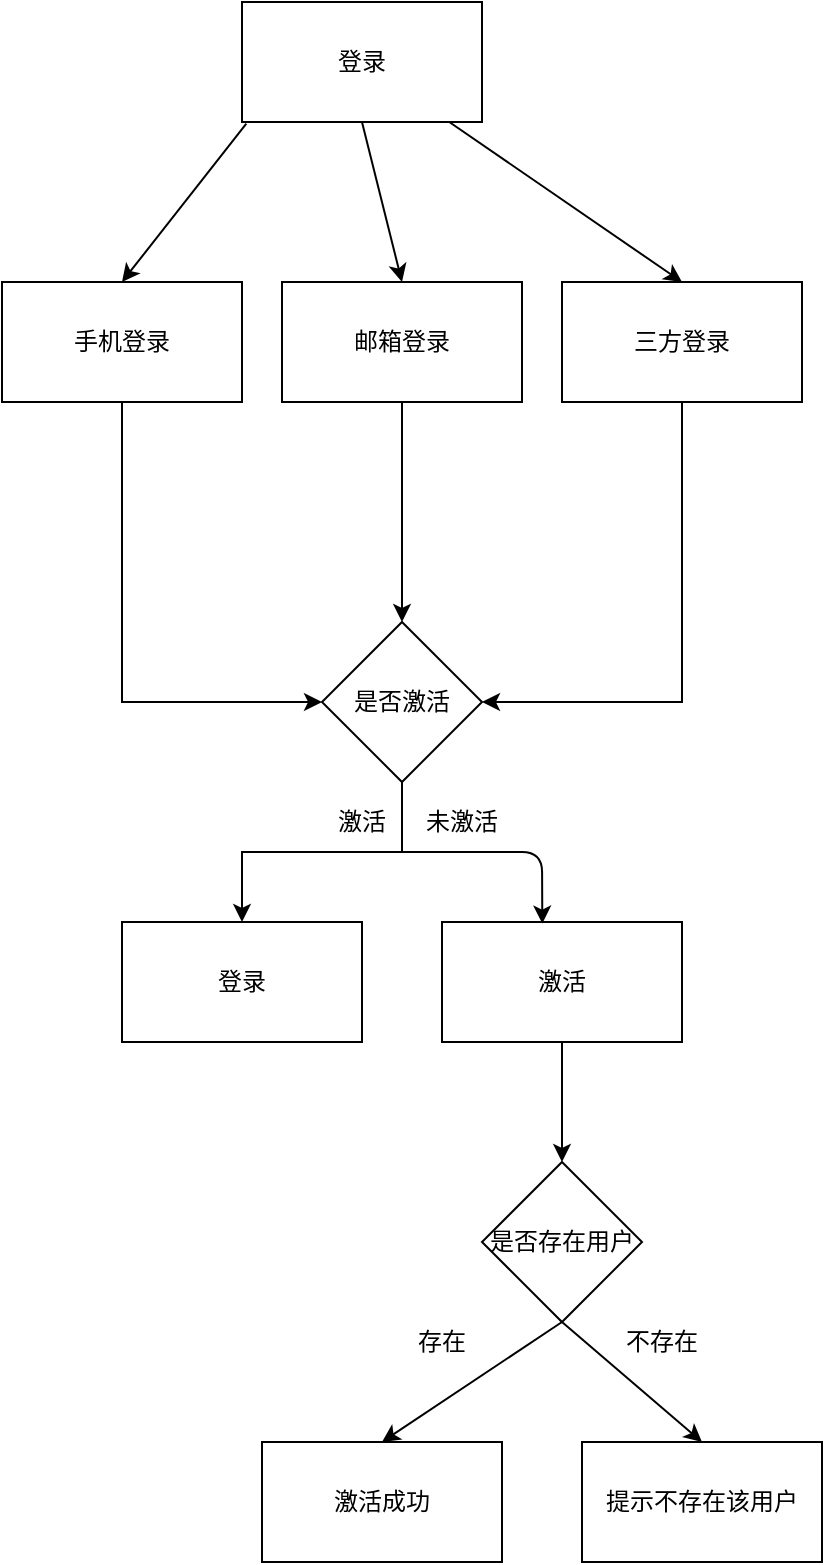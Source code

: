 <mxfile version="12.2.4" pages="1"><diagram id="lL9sXCLHXOyojF_48gKT" name="Page-1"><mxGraphModel dx="542" dy="544" grid="1" gridSize="10" guides="1" tooltips="1" connect="1" arrows="1" fold="1" page="1" pageScale="1" pageWidth="827" pageHeight="1169" math="0" shadow="0"><root><mxCell id="0"/><mxCell id="1" parent="0"/><mxCell id="2" value="登录" style="rounded=0;whiteSpace=wrap;html=1;" parent="1" vertex="1"><mxGeometry x="150" y="100" width="120" height="60" as="geometry"/></mxCell><mxCell id="7" value="" style="edgeStyle=orthogonalEdgeStyle;rounded=0;orthogonalLoop=1;jettySize=auto;html=1;entryX=0;entryY=0.5;entryDx=0;entryDy=0;" parent="1" source="3" target="17" edge="1"><mxGeometry relative="1" as="geometry"><mxPoint x="160" y="410" as="targetPoint"/><Array as="points"><mxPoint x="90" y="450"/></Array></mxGeometry></mxCell><mxCell id="3" value="手机登录" style="rounded=0;whiteSpace=wrap;html=1;" parent="1" vertex="1"><mxGeometry x="30" y="240" width="120" height="60" as="geometry"/></mxCell><mxCell id="18" style="edgeStyle=orthogonalEdgeStyle;rounded=0;orthogonalLoop=1;jettySize=auto;html=1;" parent="1" source="4" target="17" edge="1"><mxGeometry relative="1" as="geometry"/></mxCell><mxCell id="4" value="邮箱登录" style="rounded=0;whiteSpace=wrap;html=1;" parent="1" vertex="1"><mxGeometry x="170" y="240" width="120" height="60" as="geometry"/></mxCell><mxCell id="8" value="" style="endArrow=classic;html=1;entryX=0.5;entryY=0;entryDx=0;entryDy=0;exitX=0.018;exitY=1.013;exitDx=0;exitDy=0;exitPerimeter=0;" parent="1" source="2" target="3" edge="1"><mxGeometry width="50" height="50" relative="1" as="geometry"><mxPoint x="80" y="210" as="sourcePoint"/><mxPoint x="90" y="200" as="targetPoint"/></mxGeometry></mxCell><mxCell id="9" value="" style="endArrow=classic;html=1;exitX=0.5;exitY=1;exitDx=0;exitDy=0;entryX=0.5;entryY=0;entryDx=0;entryDy=0;" parent="1" source="2" target="4" edge="1"><mxGeometry width="50" height="50" relative="1" as="geometry"><mxPoint x="50" y="500" as="sourcePoint"/><mxPoint x="80" y="460" as="targetPoint"/></mxGeometry></mxCell><mxCell id="16" style="edgeStyle=orthogonalEdgeStyle;rounded=0;orthogonalLoop=1;jettySize=auto;html=1;entryX=1;entryY=0.5;entryDx=0;entryDy=0;" parent="1" source="11" target="17" edge="1"><mxGeometry relative="1" as="geometry"><mxPoint x="270" y="440" as="targetPoint"/><Array as="points"><mxPoint x="370" y="450"/></Array></mxGeometry></mxCell><mxCell id="11" value="三方登录" style="rounded=0;whiteSpace=wrap;html=1;" parent="1" vertex="1"><mxGeometry x="310" y="240" width="120" height="60" as="geometry"/></mxCell><mxCell id="12" value="" style="endArrow=classic;html=1;entryX=0.5;entryY=0;entryDx=0;entryDy=0;" parent="1" source="2" target="11" edge="1"><mxGeometry width="50" height="50" relative="1" as="geometry"><mxPoint x="280" y="160" as="sourcePoint"/><mxPoint x="80" y="490" as="targetPoint"/></mxGeometry></mxCell><mxCell id="20" style="edgeStyle=orthogonalEdgeStyle;rounded=0;orthogonalLoop=1;jettySize=auto;html=1;entryX=0.5;entryY=0;entryDx=0;entryDy=0;" parent="1" source="17" target="19" edge="1"><mxGeometry relative="1" as="geometry"/></mxCell><mxCell id="17" value="是否激活" style="rhombus;whiteSpace=wrap;html=1;" parent="1" vertex="1"><mxGeometry x="190" y="410" width="80" height="80" as="geometry"/></mxCell><mxCell id="19" value="登录" style="rounded=0;whiteSpace=wrap;html=1;" parent="1" vertex="1"><mxGeometry x="90" y="560" width="120" height="60" as="geometry"/></mxCell><mxCell id="21" value="激活" style="text;html=1;strokeColor=none;fillColor=none;align=center;verticalAlign=middle;whiteSpace=wrap;rounded=0;" parent="1" vertex="1"><mxGeometry x="190" y="500" width="40" height="20" as="geometry"/></mxCell><mxCell id="22" value="激活" style="rounded=0;whiteSpace=wrap;html=1;" parent="1" vertex="1"><mxGeometry x="250" y="560" width="120" height="60" as="geometry"/></mxCell><mxCell id="28" value="" style="endArrow=classic;html=1;entryX=0.418;entryY=0.013;entryDx=0;entryDy=0;entryPerimeter=0;" parent="1" target="22" edge="1"><mxGeometry width="50" height="50" relative="1" as="geometry"><mxPoint x="230" y="525" as="sourcePoint"/><mxPoint x="350" y="475" as="targetPoint"/><Array as="points"><mxPoint x="300" y="525"/></Array></mxGeometry></mxCell><mxCell id="29" value="未激活" style="text;html=1;strokeColor=none;fillColor=none;align=center;verticalAlign=middle;whiteSpace=wrap;rounded=0;" parent="1" vertex="1"><mxGeometry x="240" y="500" width="40" height="20" as="geometry"/></mxCell><mxCell id="30" value="是否存在用户" style="rhombus;whiteSpace=wrap;html=1;" parent="1" vertex="1"><mxGeometry x="270" y="680" width="80" height="80" as="geometry"/></mxCell><mxCell id="31" value="" style="endArrow=classic;html=1;exitX=0.5;exitY=1;exitDx=0;exitDy=0;entryX=0.5;entryY=0;entryDx=0;entryDy=0;" parent="1" source="22" target="30" edge="1"><mxGeometry width="50" height="50" relative="1" as="geometry"><mxPoint x="30" y="830" as="sourcePoint"/><mxPoint x="80" y="780" as="targetPoint"/></mxGeometry></mxCell><mxCell id="32" value="激活成功" style="rounded=0;whiteSpace=wrap;html=1;" parent="1" vertex="1"><mxGeometry x="160" y="820" width="120" height="60" as="geometry"/></mxCell><mxCell id="33" value="提示不存在该用户" style="rounded=0;whiteSpace=wrap;html=1;" parent="1" vertex="1"><mxGeometry x="320" y="820" width="120" height="60" as="geometry"/></mxCell><mxCell id="35" value="" style="endArrow=classic;html=1;entryX=0.5;entryY=0;entryDx=0;entryDy=0;exitX=0.5;exitY=1;exitDx=0;exitDy=0;" parent="1" source="30" target="32" edge="1"><mxGeometry width="50" height="50" relative="1" as="geometry"><mxPoint x="30" y="950" as="sourcePoint"/><mxPoint x="80" y="900" as="targetPoint"/></mxGeometry></mxCell><mxCell id="36" value="" style="endArrow=classic;html=1;entryX=0.5;entryY=0;entryDx=0;entryDy=0;exitX=0.5;exitY=1;exitDx=0;exitDy=0;" parent="1" source="30" target="33" edge="1"><mxGeometry width="50" height="50" relative="1" as="geometry"><mxPoint x="30" y="950" as="sourcePoint"/><mxPoint x="80" y="900" as="targetPoint"/></mxGeometry></mxCell><mxCell id="37" value="不存在" style="text;html=1;strokeColor=none;fillColor=none;align=center;verticalAlign=middle;whiteSpace=wrap;rounded=0;" parent="1" vertex="1"><mxGeometry x="340" y="760" width="40" height="20" as="geometry"/></mxCell><mxCell id="38" value="存在" style="text;html=1;strokeColor=none;fillColor=none;align=center;verticalAlign=middle;whiteSpace=wrap;rounded=0;" parent="1" vertex="1"><mxGeometry x="230" y="760" width="40" height="20" as="geometry"/></mxCell></root></mxGraphModel></diagram></mxfile>